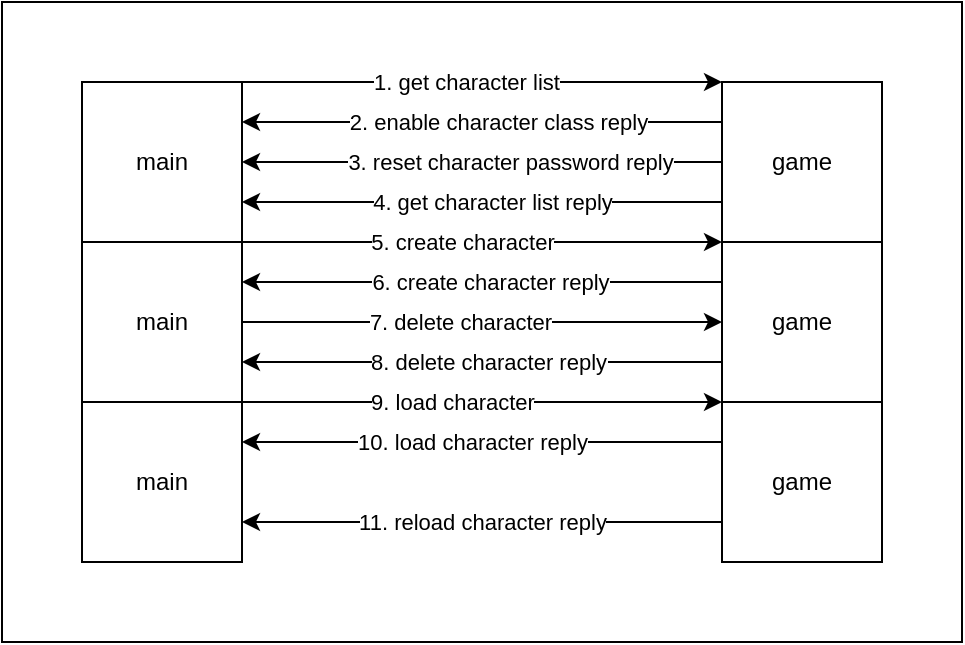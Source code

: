 <mxfile version="22.1.0" type="device">
  <diagram name="Page-1" id="nO8RaUmMSfp31jB0Gylx">
    <mxGraphModel dx="795" dy="476" grid="1" gridSize="10" guides="1" tooltips="1" connect="1" arrows="1" fold="1" page="1" pageScale="1" pageWidth="1169" pageHeight="827" math="0" shadow="0">
      <root>
        <mxCell id="0" />
        <mxCell id="1" parent="0" />
        <mxCell id="xfQbSkPvZ1D_WE8HfLeN-3" value="" style="rounded=0;whiteSpace=wrap;html=1;" vertex="1" parent="1">
          <mxGeometry x="320" y="280" width="480" height="320" as="geometry" />
        </mxCell>
        <mxCell id="EUGmieLFnApyxulQmeKj-20" value="main" style="rounded=0;whiteSpace=wrap;html=1;" parent="1" vertex="1">
          <mxGeometry x="360" y="320" width="80" height="80" as="geometry" />
        </mxCell>
        <mxCell id="EUGmieLFnApyxulQmeKj-21" value="game" style="rounded=0;whiteSpace=wrap;html=1;" parent="1" vertex="1">
          <mxGeometry x="680" y="320" width="80" height="80" as="geometry" />
        </mxCell>
        <mxCell id="EUGmieLFnApyxulQmeKj-22" value="" style="endArrow=classic;html=1;rounded=0;entryX=0;entryY=0;entryDx=0;entryDy=0;exitX=1;exitY=0;exitDx=0;exitDy=0;" parent="1" source="EUGmieLFnApyxulQmeKj-20" target="EUGmieLFnApyxulQmeKj-21" edge="1">
          <mxGeometry width="50" height="50" relative="1" as="geometry">
            <mxPoint x="540" y="240" as="sourcePoint" />
            <mxPoint x="590" y="190" as="targetPoint" />
          </mxGeometry>
        </mxCell>
        <mxCell id="EUGmieLFnApyxulQmeKj-26" value="1. get character list" style="edgeLabel;html=1;align=center;verticalAlign=middle;resizable=0;points=[];" parent="EUGmieLFnApyxulQmeKj-22" vertex="1" connectable="0">
          <mxGeometry x="-0.233" y="-2" relative="1" as="geometry">
            <mxPoint x="20" y="-2" as="offset" />
          </mxGeometry>
        </mxCell>
        <mxCell id="EUGmieLFnApyxulQmeKj-23" value="" style="endArrow=classic;html=1;rounded=0;exitX=0;exitY=0.75;exitDx=0;exitDy=0;entryX=1;entryY=0.75;entryDx=0;entryDy=0;" parent="1" source="EUGmieLFnApyxulQmeKj-21" target="EUGmieLFnApyxulQmeKj-20" edge="1">
          <mxGeometry width="50" height="50" relative="1" as="geometry">
            <mxPoint x="540" y="240" as="sourcePoint" />
            <mxPoint x="590" y="190" as="targetPoint" />
          </mxGeometry>
        </mxCell>
        <mxCell id="EUGmieLFnApyxulQmeKj-30" value="4. get character list reply" style="edgeLabel;html=1;align=center;verticalAlign=middle;resizable=0;points=[];" parent="EUGmieLFnApyxulQmeKj-23" vertex="1" connectable="0">
          <mxGeometry x="0.141" relative="1" as="geometry">
            <mxPoint x="22" as="offset" />
          </mxGeometry>
        </mxCell>
        <mxCell id="EUGmieLFnApyxulQmeKj-24" value="" style="endArrow=classic;html=1;rounded=0;entryX=0;entryY=1;entryDx=0;entryDy=0;exitX=1;exitY=1;exitDx=0;exitDy=0;" parent="1" source="EUGmieLFnApyxulQmeKj-20" target="EUGmieLFnApyxulQmeKj-21" edge="1">
          <mxGeometry width="50" height="50" relative="1" as="geometry">
            <mxPoint x="540" y="240" as="sourcePoint" />
            <mxPoint x="590" y="190" as="targetPoint" />
          </mxGeometry>
        </mxCell>
        <mxCell id="EUGmieLFnApyxulQmeKj-27" value="5. create character" style="edgeLabel;html=1;align=center;verticalAlign=middle;resizable=0;points=[];" parent="EUGmieLFnApyxulQmeKj-24" vertex="1" connectable="0">
          <mxGeometry x="-0.25" y="-1" relative="1" as="geometry">
            <mxPoint x="20" y="-1" as="offset" />
          </mxGeometry>
        </mxCell>
        <mxCell id="EUGmieLFnApyxulQmeKj-25" value="" style="endArrow=classic;html=1;rounded=0;exitX=0;exitY=0.25;exitDx=0;exitDy=0;entryX=1;entryY=0.25;entryDx=0;entryDy=0;" parent="1" source="EUGmieLFnApyxulQmeKj-29" target="EUGmieLFnApyxulQmeKj-28" edge="1">
          <mxGeometry width="50" height="50" relative="1" as="geometry">
            <mxPoint x="540" y="240" as="sourcePoint" />
            <mxPoint x="520" y="470" as="targetPoint" />
          </mxGeometry>
        </mxCell>
        <mxCell id="EUGmieLFnApyxulQmeKj-31" value="6. create character reply" style="edgeLabel;html=1;align=center;verticalAlign=middle;resizable=0;points=[];" parent="EUGmieLFnApyxulQmeKj-25" vertex="1" connectable="0">
          <mxGeometry x="0.187" y="-1" relative="1" as="geometry">
            <mxPoint x="26" y="1" as="offset" />
          </mxGeometry>
        </mxCell>
        <mxCell id="EUGmieLFnApyxulQmeKj-28" value="main" style="rounded=0;whiteSpace=wrap;html=1;" parent="1" vertex="1">
          <mxGeometry x="360" y="400" width="80" height="80" as="geometry" />
        </mxCell>
        <mxCell id="EUGmieLFnApyxulQmeKj-29" value="game" style="rounded=0;whiteSpace=wrap;html=1;" parent="1" vertex="1">
          <mxGeometry x="680" y="400" width="80" height="80" as="geometry" />
        </mxCell>
        <mxCell id="EUGmieLFnApyxulQmeKj-32" value="" style="endArrow=classic;html=1;rounded=0;exitX=1;exitY=0.5;exitDx=0;exitDy=0;entryX=0;entryY=0.5;entryDx=0;entryDy=0;" parent="1" source="EUGmieLFnApyxulQmeKj-28" target="EUGmieLFnApyxulQmeKj-29" edge="1">
          <mxGeometry width="50" height="50" relative="1" as="geometry">
            <mxPoint x="450" y="420" as="sourcePoint" />
            <mxPoint x="670" y="420" as="targetPoint" />
          </mxGeometry>
        </mxCell>
        <mxCell id="EUGmieLFnApyxulQmeKj-33" value="7. delete character" style="edgeLabel;html=1;align=center;verticalAlign=middle;resizable=0;points=[];" parent="EUGmieLFnApyxulQmeKj-32" vertex="1" connectable="0">
          <mxGeometry x="-0.25" y="-1" relative="1" as="geometry">
            <mxPoint x="19" y="-1" as="offset" />
          </mxGeometry>
        </mxCell>
        <mxCell id="EUGmieLFnApyxulQmeKj-34" value="" style="endArrow=classic;html=1;rounded=0;exitX=0;exitY=0.75;exitDx=0;exitDy=0;entryX=1;entryY=0.75;entryDx=0;entryDy=0;" parent="1" source="EUGmieLFnApyxulQmeKj-29" target="EUGmieLFnApyxulQmeKj-28" edge="1">
          <mxGeometry width="50" height="50" relative="1" as="geometry">
            <mxPoint x="690" y="410" as="sourcePoint" />
            <mxPoint x="450" y="410" as="targetPoint" />
          </mxGeometry>
        </mxCell>
        <mxCell id="EUGmieLFnApyxulQmeKj-35" value="8. delete character reply" style="edgeLabel;html=1;align=center;verticalAlign=middle;resizable=0;points=[];" parent="EUGmieLFnApyxulQmeKj-34" vertex="1" connectable="0">
          <mxGeometry x="0.187" y="-1" relative="1" as="geometry">
            <mxPoint x="25" y="1" as="offset" />
          </mxGeometry>
        </mxCell>
        <mxCell id="EUGmieLFnApyxulQmeKj-36" value="" style="endArrow=classic;html=1;rounded=0;entryX=1;entryY=0.25;entryDx=0;entryDy=0;exitX=0;exitY=0.25;exitDx=0;exitDy=0;" parent="1" source="EUGmieLFnApyxulQmeKj-21" target="EUGmieLFnApyxulQmeKj-20" edge="1">
          <mxGeometry width="50" height="50" relative="1" as="geometry">
            <mxPoint x="670" y="360" as="sourcePoint" />
            <mxPoint x="450" y="359.66" as="targetPoint" />
          </mxGeometry>
        </mxCell>
        <mxCell id="EUGmieLFnApyxulQmeKj-37" value="2. enable character class reply" style="edgeLabel;html=1;align=center;verticalAlign=middle;resizable=0;points=[];" parent="EUGmieLFnApyxulQmeKj-36" vertex="1" connectable="0">
          <mxGeometry x="0.141" relative="1" as="geometry">
            <mxPoint x="25" as="offset" />
          </mxGeometry>
        </mxCell>
        <mxCell id="zHt_RLJ0fQraWBZz0SSP-1" value="" style="endArrow=classic;html=1;rounded=0;entryX=1;entryY=0.5;entryDx=0;entryDy=0;exitX=0;exitY=0.5;exitDx=0;exitDy=0;" parent="1" source="EUGmieLFnApyxulQmeKj-21" target="EUGmieLFnApyxulQmeKj-20" edge="1">
          <mxGeometry width="50" height="50" relative="1" as="geometry">
            <mxPoint x="690" y="350" as="sourcePoint" />
            <mxPoint x="450" y="350" as="targetPoint" />
          </mxGeometry>
        </mxCell>
        <mxCell id="zHt_RLJ0fQraWBZz0SSP-2" value="3. reset character password reply" style="edgeLabel;html=1;align=center;verticalAlign=middle;resizable=0;points=[];" parent="zHt_RLJ0fQraWBZz0SSP-1" vertex="1" connectable="0">
          <mxGeometry x="0.141" relative="1" as="geometry">
            <mxPoint x="31" as="offset" />
          </mxGeometry>
        </mxCell>
        <mxCell id="I2nuQmvsWbeKWmWezPQu-1" value="main" style="rounded=0;whiteSpace=wrap;html=1;" parent="1" vertex="1">
          <mxGeometry x="360" y="480" width="80" height="80" as="geometry" />
        </mxCell>
        <mxCell id="I2nuQmvsWbeKWmWezPQu-2" value="game" style="rounded=0;whiteSpace=wrap;html=1;" parent="1" vertex="1">
          <mxGeometry x="680" y="480" width="80" height="80" as="geometry" />
        </mxCell>
        <mxCell id="I2nuQmvsWbeKWmWezPQu-3" value="" style="endArrow=classic;html=1;rounded=0;exitX=1;exitY=0;exitDx=0;exitDy=0;entryX=0;entryY=0;entryDx=0;entryDy=0;" parent="1" source="I2nuQmvsWbeKWmWezPQu-1" target="I2nuQmvsWbeKWmWezPQu-2" edge="1">
          <mxGeometry width="50" height="50" relative="1" as="geometry">
            <mxPoint x="520" y="490" as="sourcePoint" />
            <mxPoint x="570" y="440" as="targetPoint" />
          </mxGeometry>
        </mxCell>
        <mxCell id="I2nuQmvsWbeKWmWezPQu-4" value="9. load character" style="edgeLabel;html=1;align=center;verticalAlign=middle;resizable=0;points=[];" parent="I2nuQmvsWbeKWmWezPQu-3" vertex="1" connectable="0">
          <mxGeometry x="-0.236" y="-3" relative="1" as="geometry">
            <mxPoint x="13" y="-3" as="offset" />
          </mxGeometry>
        </mxCell>
        <mxCell id="I2nuQmvsWbeKWmWezPQu-5" value="" style="endArrow=classic;html=1;rounded=0;exitX=0;exitY=0.25;exitDx=0;exitDy=0;entryX=1;entryY=0.25;entryDx=0;entryDy=0;" parent="1" source="I2nuQmvsWbeKWmWezPQu-2" target="I2nuQmvsWbeKWmWezPQu-1" edge="1">
          <mxGeometry width="50" height="50" relative="1" as="geometry">
            <mxPoint x="660" y="500" as="sourcePoint" />
            <mxPoint x="450" y="500" as="targetPoint" />
          </mxGeometry>
        </mxCell>
        <mxCell id="I2nuQmvsWbeKWmWezPQu-6" value="10. load character reply" style="edgeLabel;html=1;align=center;verticalAlign=middle;resizable=0;points=[];" parent="I2nuQmvsWbeKWmWezPQu-5" vertex="1" connectable="0">
          <mxGeometry x="0.187" y="-1" relative="1" as="geometry">
            <mxPoint x="17" y="1" as="offset" />
          </mxGeometry>
        </mxCell>
        <mxCell id="xfQbSkPvZ1D_WE8HfLeN-1" value="" style="endArrow=classic;html=1;rounded=0;exitX=0;exitY=0.75;exitDx=0;exitDy=0;entryX=1;entryY=0.75;entryDx=0;entryDy=0;" edge="1" parent="1" source="I2nuQmvsWbeKWmWezPQu-2" target="I2nuQmvsWbeKWmWezPQu-1">
          <mxGeometry width="50" height="50" relative="1" as="geometry">
            <mxPoint x="690" y="510" as="sourcePoint" />
            <mxPoint x="450" y="510" as="targetPoint" />
          </mxGeometry>
        </mxCell>
        <mxCell id="xfQbSkPvZ1D_WE8HfLeN-2" value="11. reload character reply" style="edgeLabel;html=1;align=center;verticalAlign=middle;resizable=0;points=[];" vertex="1" connectable="0" parent="xfQbSkPvZ1D_WE8HfLeN-1">
          <mxGeometry x="0.187" y="-1" relative="1" as="geometry">
            <mxPoint x="22" y="1" as="offset" />
          </mxGeometry>
        </mxCell>
      </root>
    </mxGraphModel>
  </diagram>
</mxfile>
